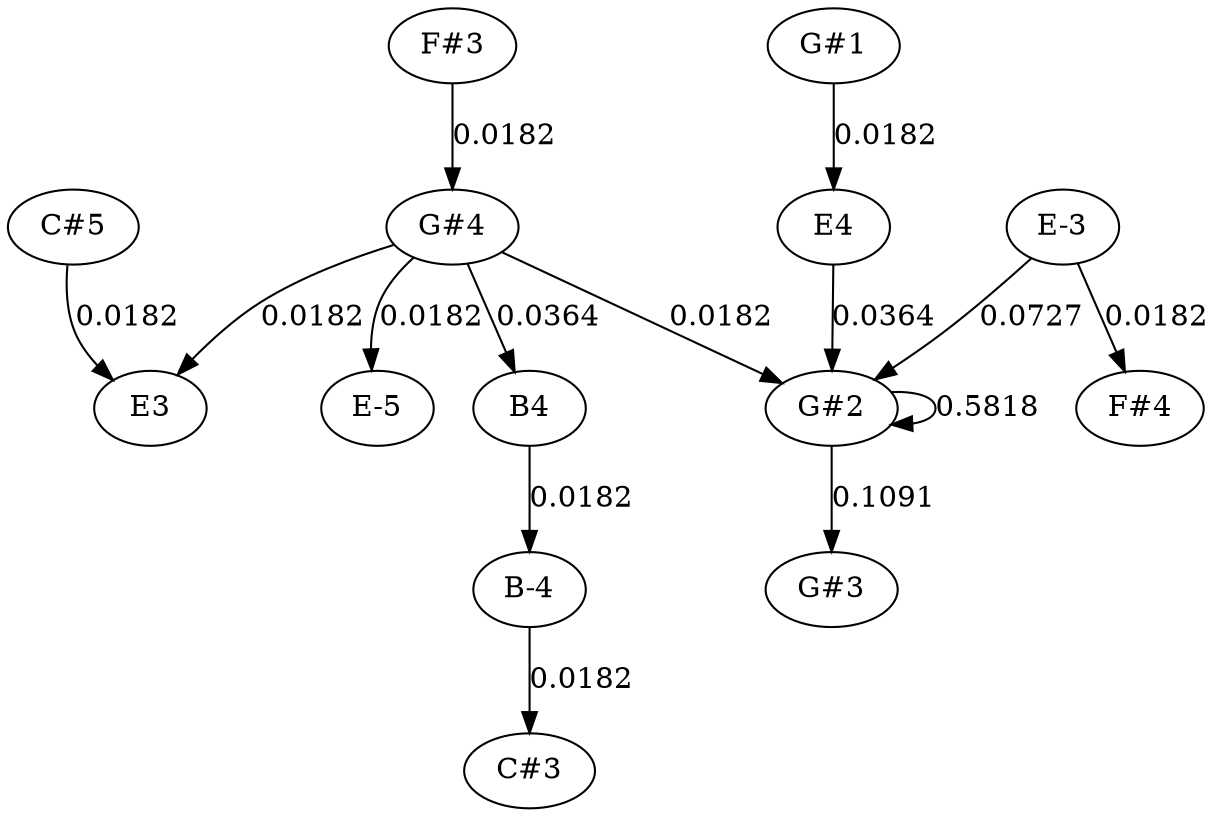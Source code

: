 strict graph {
	graph [bb="0,0,491.5,396"];
	node [label="\N"];
	edge [arrowtype=normal,
		dir=forward
	];
	"B-4"	 [height="0.5",
		pos="223,108",
		width="0.75"];
	"C#3"	 [height="0.5",
		pos="223,18",
		width="0.75187"];
	"B-4" -- "C#3"	 [label="0.0182",
		lp="242.25,63",
		pos="e,223,36.05 223,89.614 223,77.24 223,60.369 223,46.22"];
	B4	 [height="0.5",
		pos="223,198",
		width="0.75"];
	B4 -- "B-4"	 [label="0.0182",
		lp="242.25,153",
		pos="e,223,126.05 223,179.61 223,167.24 223,150.37 223,136.22"];
	"C#5"	 [height="0.5",
		pos="27,288",
		width="0.75187"];
	E3	 [height="0.5",
		pos="53,198",
		width="0.75"];
	"C#5" -- E3	 [label="0.0182",
		lp="48.25,243",
		pos="e,39.649,213.96 25.029,269.86 24.404,259.27 24.683,245.54 28.5,234 29.8,230.07 31.696,226.19 33.868,222.53"];
	"E-3"	 [height="0.5",
		pos="435,288",
		width="0.75"];
	"F#4"	 [height="0.5",
		pos="464,198",
		width="0.75"];
	"E-3" -- "F#4"	 [label="0.0182",
		lp="472.25,243",
		pos="e,458.43,215.92 440.59,270.03 444.72,257.49 450.43,240.17 455.18,225.77"];
	"G#2"	 [height="0.5",
		pos="335,198",
		width="0.75927"];
	"E-3" -- "G#2"	 [label="0.0727",
		lp="417.25,243",
		pos="e,352.41,212.29 420.58,272.7 409.46,261.83 393.56,246.64 379,234 373.12,228.9 366.64,223.58 360.49,218.67"];
	"G#2" -- "G#2"	 [label="0.5818",
		lp="399.25,198",
		pos="e,359.53,189.88 359.53,206.12 370.51,206.89 380,204.19 380,198 380,193.84 375.72,191.26 369.57,190.24"];
	"G#3"	 [height="0.5",
		pos="335,108",
		width="0.75927"];
	"G#2" -- "G#3"	 [label="0.1091",
		lp="354.25,153",
		pos="e,335,126.05 335,179.61 335,167.24 335,150.37 335,136.22"];
	E4	 [height="0.5",
		pos="337,288",
		width="0.75"];
	E4 -- "G#2"	 [label="0.0364",
		lp="356.25,243",
		pos="e,335.39,216.05 336.6,269.61 336.32,257.24 335.94,240.37 335.62,226.22"];
	"F#3"	 [height="0.5",
		pos="182,378",
		width="0.75"];
	"G#4"	 [height="0.5",
		pos="182,288",
		width="0.75927"];
	"F#3" -- "G#4"	 [label="0.0182",
		lp="201.25,333",
		pos="e,182,306.05 182,359.61 182,347.24 182,330.37 182,316.22"];
	"G#4" -- "G#2"	 [label="0.0182",
		lp="297.25,243",
		pos="e,316.1,211.18 203.03,276.5 216.33,269.73 233.83,260.62 249,252 268.81,240.74 290.67,227.26 307.39,216.71"];
	"E-5"	 [height="0.5",
		pos="151,198",
		width="0.75"];
	"G#4" -- "E-5"	 [label="0.0182",
		lp="172.25,243",
		pos="e,148.67,216.27 166.58,273.14 161.07,267.22 155.5,259.87 152.5,252 149.46,244.02 148.42,234.86 148.34,226.42"];
	"G#4" -- B4	 [label="0.0364",
		lp="226.25,243",
		pos="e,215.32,215.48 189.71,270.45 195.72,257.54 204.18,239.39 211.07,224.61"];
	"G#4" -- E3	 [label="0.0182",
		lp="126.25,243",
		pos="e,65.883,214.39 158.42,278.53 142.93,272.39 122.63,263.21 106.5,252 94.181,243.44 82.156,231.9 72.637,221.78"];
	"G#1"	 [height="0.5",
		pos="337,378",
		width="0.75927"];
	"G#1" -- E4	 [label="0.0182",
		lp="356.25,333",
		pos="e,337,306.05 337,359.61 337,347.24 337,330.37 337,316.22"];
}
